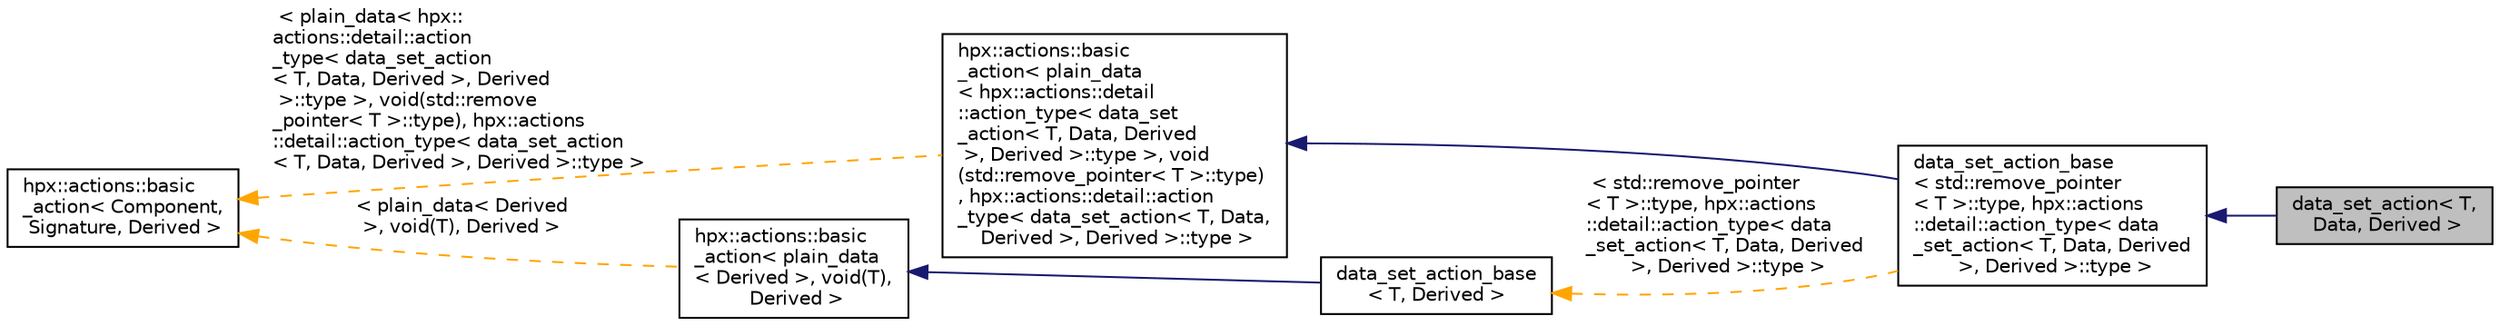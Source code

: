 digraph "data_set_action&lt; T, Data, Derived &gt;"
{
  edge [fontname="Helvetica",fontsize="10",labelfontname="Helvetica",labelfontsize="10"];
  node [fontname="Helvetica",fontsize="10",shape=record];
  rankdir="LR";
  Node6 [label="data_set_action\< T,\l Data, Derived \>",height=0.2,width=0.4,color="black", fillcolor="grey75", style="filled", fontcolor="black"];
  Node7 -> Node6 [dir="back",color="midnightblue",fontsize="10",style="solid",fontname="Helvetica"];
  Node7 [label="data_set_action_base\l\< std::remove_pointer\l\< T \>::type, hpx::actions\l::detail::action_type\< data\l_set_action\< T, Data, Derived\l \>, Derived \>::type \>",height=0.2,width=0.4,color="black", fillcolor="white", style="filled",URL="$d1/d33/structdata__set__action__base.html"];
  Node8 -> Node7 [dir="back",color="midnightblue",fontsize="10",style="solid",fontname="Helvetica"];
  Node8 [label="hpx::actions::basic\l_action\< plain_data\l\< hpx::actions::detail\l::action_type\< data_set\l_action\< T, Data, Derived\l \>, Derived \>::type \>, void\l(std::remove_pointer\< T \>::type)\l, hpx::actions::detail::action\l_type\< data_set_action\< T, Data,\l Derived \>, Derived \>::type \>",height=0.2,width=0.4,color="black", fillcolor="white", style="filled",URL="$d1/db6/structhpx_1_1actions_1_1basic__action.html"];
  Node9 -> Node8 [dir="back",color="orange",fontsize="10",style="dashed",label=" \< plain_data\< hpx::\lactions::detail::action\l_type\< data_set_action\l\< T, Data, Derived \>, Derived\l \>::type \>, void(std::remove\l_pointer\< T \>::type), hpx::actions\l::detail::action_type\< data_set_action\l\< T, Data, Derived \>, Derived \>::type \>" ,fontname="Helvetica"];
  Node9 [label="hpx::actions::basic\l_action\< Component,\l Signature, Derived \>",height=0.2,width=0.4,color="black", fillcolor="white", style="filled",URL="$d1/db6/structhpx_1_1actions_1_1basic__action.html"];
  Node10 -> Node7 [dir="back",color="orange",fontsize="10",style="dashed",label=" \< std::remove_pointer\l\< T \>::type, hpx::actions\l::detail::action_type\< data\l_set_action\< T, Data, Derived\l \>, Derived \>::type \>" ,fontname="Helvetica"];
  Node10 [label="data_set_action_base\l\< T, Derived \>",height=0.2,width=0.4,color="black", fillcolor="white", style="filled",URL="$d1/d33/structdata__set__action__base.html"];
  Node11 -> Node10 [dir="back",color="midnightblue",fontsize="10",style="solid",fontname="Helvetica"];
  Node11 [label="hpx::actions::basic\l_action\< plain_data\l\< Derived \>, void(T),\l Derived \>",height=0.2,width=0.4,color="black", fillcolor="white", style="filled",URL="$d1/db6/structhpx_1_1actions_1_1basic__action.html"];
  Node9 -> Node11 [dir="back",color="orange",fontsize="10",style="dashed",label=" \< plain_data\< Derived\l \>, void(T), Derived \>" ,fontname="Helvetica"];
}
